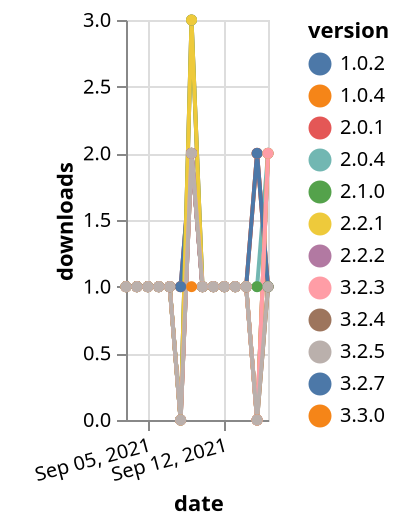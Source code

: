{"$schema": "https://vega.github.io/schema/vega-lite/v5.json", "description": "A simple bar chart with embedded data.", "data": {"values": [{"date": "2021-09-03", "total": 177, "delta": 1, "version": "1.0.4"}, {"date": "2021-09-04", "total": 178, "delta": 1, "version": "1.0.4"}, {"date": "2021-09-05", "total": 179, "delta": 1, "version": "1.0.4"}, {"date": "2021-09-06", "total": 180, "delta": 1, "version": "1.0.4"}, {"date": "2021-09-07", "total": 181, "delta": 1, "version": "1.0.4"}, {"date": "2021-09-08", "total": 182, "delta": 1, "version": "1.0.4"}, {"date": "2021-09-09", "total": 183, "delta": 1, "version": "1.0.4"}, {"date": "2021-09-10", "total": 184, "delta": 1, "version": "1.0.4"}, {"date": "2021-09-11", "total": 185, "delta": 1, "version": "1.0.4"}, {"date": "2021-09-12", "total": 186, "delta": 1, "version": "1.0.4"}, {"date": "2021-09-13", "total": 187, "delta": 1, "version": "1.0.4"}, {"date": "2021-09-14", "total": 188, "delta": 1, "version": "1.0.4"}, {"date": "2021-09-15", "total": 190, "delta": 2, "version": "1.0.4"}, {"date": "2021-09-16", "total": 191, "delta": 1, "version": "1.0.4"}, {"date": "2021-09-03", "total": 146, "delta": 1, "version": "3.2.7"}, {"date": "2021-09-04", "total": 147, "delta": 1, "version": "3.2.7"}, {"date": "2021-09-05", "total": 148, "delta": 1, "version": "3.2.7"}, {"date": "2021-09-06", "total": 149, "delta": 1, "version": "3.2.7"}, {"date": "2021-09-07", "total": 150, "delta": 1, "version": "3.2.7"}, {"date": "2021-09-08", "total": 150, "delta": 0, "version": "3.2.7"}, {"date": "2021-09-09", "total": 152, "delta": 2, "version": "3.2.7"}, {"date": "2021-09-10", "total": 153, "delta": 1, "version": "3.2.7"}, {"date": "2021-09-11", "total": 154, "delta": 1, "version": "3.2.7"}, {"date": "2021-09-12", "total": 155, "delta": 1, "version": "3.2.7"}, {"date": "2021-09-13", "total": 156, "delta": 1, "version": "3.2.7"}, {"date": "2021-09-14", "total": 157, "delta": 1, "version": "3.2.7"}, {"date": "2021-09-15", "total": 157, "delta": 0, "version": "3.2.7"}, {"date": "2021-09-16", "total": 158, "delta": 1, "version": "3.2.7"}, {"date": "2021-09-03", "total": 149, "delta": 1, "version": "2.0.4"}, {"date": "2021-09-04", "total": 150, "delta": 1, "version": "2.0.4"}, {"date": "2021-09-05", "total": 151, "delta": 1, "version": "2.0.4"}, {"date": "2021-09-06", "total": 152, "delta": 1, "version": "2.0.4"}, {"date": "2021-09-07", "total": 153, "delta": 1, "version": "2.0.4"}, {"date": "2021-09-08", "total": 154, "delta": 1, "version": "2.0.4"}, {"date": "2021-09-09", "total": 156, "delta": 2, "version": "2.0.4"}, {"date": "2021-09-10", "total": 157, "delta": 1, "version": "2.0.4"}, {"date": "2021-09-11", "total": 158, "delta": 1, "version": "2.0.4"}, {"date": "2021-09-12", "total": 159, "delta": 1, "version": "2.0.4"}, {"date": "2021-09-13", "total": 160, "delta": 1, "version": "2.0.4"}, {"date": "2021-09-14", "total": 161, "delta": 1, "version": "2.0.4"}, {"date": "2021-09-15", "total": 162, "delta": 1, "version": "2.0.4"}, {"date": "2021-09-16", "total": 164, "delta": 2, "version": "2.0.4"}, {"date": "2021-09-03", "total": 156, "delta": 1, "version": "3.3.0"}, {"date": "2021-09-04", "total": 157, "delta": 1, "version": "3.3.0"}, {"date": "2021-09-05", "total": 158, "delta": 1, "version": "3.3.0"}, {"date": "2021-09-06", "total": 159, "delta": 1, "version": "3.3.0"}, {"date": "2021-09-07", "total": 160, "delta": 1, "version": "3.3.0"}, {"date": "2021-09-08", "total": 160, "delta": 0, "version": "3.3.0"}, {"date": "2021-09-09", "total": 162, "delta": 2, "version": "3.3.0"}, {"date": "2021-09-10", "total": 163, "delta": 1, "version": "3.3.0"}, {"date": "2021-09-11", "total": 164, "delta": 1, "version": "3.3.0"}, {"date": "2021-09-12", "total": 165, "delta": 1, "version": "3.3.0"}, {"date": "2021-09-13", "total": 166, "delta": 1, "version": "3.3.0"}, {"date": "2021-09-14", "total": 167, "delta": 1, "version": "3.3.0"}, {"date": "2021-09-15", "total": 167, "delta": 0, "version": "3.3.0"}, {"date": "2021-09-16", "total": 168, "delta": 1, "version": "3.3.0"}, {"date": "2021-09-03", "total": 155, "delta": 1, "version": "2.0.1"}, {"date": "2021-09-04", "total": 156, "delta": 1, "version": "2.0.1"}, {"date": "2021-09-05", "total": 157, "delta": 1, "version": "2.0.1"}, {"date": "2021-09-06", "total": 158, "delta": 1, "version": "2.0.1"}, {"date": "2021-09-07", "total": 159, "delta": 1, "version": "2.0.1"}, {"date": "2021-09-08", "total": 160, "delta": 1, "version": "2.0.1"}, {"date": "2021-09-09", "total": 162, "delta": 2, "version": "2.0.1"}, {"date": "2021-09-10", "total": 163, "delta": 1, "version": "2.0.1"}, {"date": "2021-09-11", "total": 164, "delta": 1, "version": "2.0.1"}, {"date": "2021-09-12", "total": 165, "delta": 1, "version": "2.0.1"}, {"date": "2021-09-13", "total": 166, "delta": 1, "version": "2.0.1"}, {"date": "2021-09-14", "total": 167, "delta": 1, "version": "2.0.1"}, {"date": "2021-09-15", "total": 169, "delta": 2, "version": "2.0.1"}, {"date": "2021-09-16", "total": 170, "delta": 1, "version": "2.0.1"}, {"date": "2021-09-03", "total": 141, "delta": 1, "version": "3.2.4"}, {"date": "2021-09-04", "total": 142, "delta": 1, "version": "3.2.4"}, {"date": "2021-09-05", "total": 143, "delta": 1, "version": "3.2.4"}, {"date": "2021-09-06", "total": 144, "delta": 1, "version": "3.2.4"}, {"date": "2021-09-07", "total": 145, "delta": 1, "version": "3.2.4"}, {"date": "2021-09-08", "total": 145, "delta": 0, "version": "3.2.4"}, {"date": "2021-09-09", "total": 147, "delta": 2, "version": "3.2.4"}, {"date": "2021-09-10", "total": 148, "delta": 1, "version": "3.2.4"}, {"date": "2021-09-11", "total": 149, "delta": 1, "version": "3.2.4"}, {"date": "2021-09-12", "total": 150, "delta": 1, "version": "3.2.4"}, {"date": "2021-09-13", "total": 151, "delta": 1, "version": "3.2.4"}, {"date": "2021-09-14", "total": 152, "delta": 1, "version": "3.2.4"}, {"date": "2021-09-15", "total": 152, "delta": 0, "version": "3.2.4"}, {"date": "2021-09-16", "total": 154, "delta": 2, "version": "3.2.4"}, {"date": "2021-09-03", "total": 151, "delta": 1, "version": "2.2.2"}, {"date": "2021-09-04", "total": 152, "delta": 1, "version": "2.2.2"}, {"date": "2021-09-05", "total": 153, "delta": 1, "version": "2.2.2"}, {"date": "2021-09-06", "total": 154, "delta": 1, "version": "2.2.2"}, {"date": "2021-09-07", "total": 155, "delta": 1, "version": "2.2.2"}, {"date": "2021-09-08", "total": 155, "delta": 0, "version": "2.2.2"}, {"date": "2021-09-09", "total": 158, "delta": 3, "version": "2.2.2"}, {"date": "2021-09-10", "total": 159, "delta": 1, "version": "2.2.2"}, {"date": "2021-09-11", "total": 160, "delta": 1, "version": "2.2.2"}, {"date": "2021-09-12", "total": 161, "delta": 1, "version": "2.2.2"}, {"date": "2021-09-13", "total": 162, "delta": 1, "version": "2.2.2"}, {"date": "2021-09-14", "total": 163, "delta": 1, "version": "2.2.2"}, {"date": "2021-09-15", "total": 163, "delta": 0, "version": "2.2.2"}, {"date": "2021-09-16", "total": 165, "delta": 2, "version": "2.2.2"}, {"date": "2021-09-03", "total": 181, "delta": 1, "version": "1.0.2"}, {"date": "2021-09-04", "total": 182, "delta": 1, "version": "1.0.2"}, {"date": "2021-09-05", "total": 183, "delta": 1, "version": "1.0.2"}, {"date": "2021-09-06", "total": 184, "delta": 1, "version": "1.0.2"}, {"date": "2021-09-07", "total": 185, "delta": 1, "version": "1.0.2"}, {"date": "2021-09-08", "total": 186, "delta": 1, "version": "1.0.2"}, {"date": "2021-09-09", "total": 188, "delta": 2, "version": "1.0.2"}, {"date": "2021-09-10", "total": 189, "delta": 1, "version": "1.0.2"}, {"date": "2021-09-11", "total": 190, "delta": 1, "version": "1.0.2"}, {"date": "2021-09-12", "total": 191, "delta": 1, "version": "1.0.2"}, {"date": "2021-09-13", "total": 192, "delta": 1, "version": "1.0.2"}, {"date": "2021-09-14", "total": 193, "delta": 1, "version": "1.0.2"}, {"date": "2021-09-15", "total": 195, "delta": 2, "version": "1.0.2"}, {"date": "2021-09-16", "total": 196, "delta": 1, "version": "1.0.2"}, {"date": "2021-09-03", "total": 153, "delta": 1, "version": "2.1.0"}, {"date": "2021-09-04", "total": 154, "delta": 1, "version": "2.1.0"}, {"date": "2021-09-05", "total": 155, "delta": 1, "version": "2.1.0"}, {"date": "2021-09-06", "total": 156, "delta": 1, "version": "2.1.0"}, {"date": "2021-09-07", "total": 157, "delta": 1, "version": "2.1.0"}, {"date": "2021-09-08", "total": 157, "delta": 0, "version": "2.1.0"}, {"date": "2021-09-09", "total": 160, "delta": 3, "version": "2.1.0"}, {"date": "2021-09-10", "total": 161, "delta": 1, "version": "2.1.0"}, {"date": "2021-09-11", "total": 162, "delta": 1, "version": "2.1.0"}, {"date": "2021-09-12", "total": 163, "delta": 1, "version": "2.1.0"}, {"date": "2021-09-13", "total": 164, "delta": 1, "version": "2.1.0"}, {"date": "2021-09-14", "total": 165, "delta": 1, "version": "2.1.0"}, {"date": "2021-09-15", "total": 166, "delta": 1, "version": "2.1.0"}, {"date": "2021-09-16", "total": 167, "delta": 1, "version": "2.1.0"}, {"date": "2021-09-03", "total": 149, "delta": 1, "version": "2.2.1"}, {"date": "2021-09-04", "total": 150, "delta": 1, "version": "2.2.1"}, {"date": "2021-09-05", "total": 151, "delta": 1, "version": "2.2.1"}, {"date": "2021-09-06", "total": 152, "delta": 1, "version": "2.2.1"}, {"date": "2021-09-07", "total": 153, "delta": 1, "version": "2.2.1"}, {"date": "2021-09-08", "total": 153, "delta": 0, "version": "2.2.1"}, {"date": "2021-09-09", "total": 156, "delta": 3, "version": "2.2.1"}, {"date": "2021-09-10", "total": 157, "delta": 1, "version": "2.2.1"}, {"date": "2021-09-11", "total": 158, "delta": 1, "version": "2.2.1"}, {"date": "2021-09-12", "total": 159, "delta": 1, "version": "2.2.1"}, {"date": "2021-09-13", "total": 160, "delta": 1, "version": "2.2.1"}, {"date": "2021-09-14", "total": 161, "delta": 1, "version": "2.2.1"}, {"date": "2021-09-15", "total": 161, "delta": 0, "version": "2.2.1"}, {"date": "2021-09-16", "total": 163, "delta": 2, "version": "2.2.1"}, {"date": "2021-09-03", "total": 154, "delta": 1, "version": "3.2.3"}, {"date": "2021-09-04", "total": 155, "delta": 1, "version": "3.2.3"}, {"date": "2021-09-05", "total": 156, "delta": 1, "version": "3.2.3"}, {"date": "2021-09-06", "total": 157, "delta": 1, "version": "3.2.3"}, {"date": "2021-09-07", "total": 158, "delta": 1, "version": "3.2.3"}, {"date": "2021-09-08", "total": 158, "delta": 0, "version": "3.2.3"}, {"date": "2021-09-09", "total": 160, "delta": 2, "version": "3.2.3"}, {"date": "2021-09-10", "total": 161, "delta": 1, "version": "3.2.3"}, {"date": "2021-09-11", "total": 162, "delta": 1, "version": "3.2.3"}, {"date": "2021-09-12", "total": 163, "delta": 1, "version": "3.2.3"}, {"date": "2021-09-13", "total": 164, "delta": 1, "version": "3.2.3"}, {"date": "2021-09-14", "total": 165, "delta": 1, "version": "3.2.3"}, {"date": "2021-09-15", "total": 165, "delta": 0, "version": "3.2.3"}, {"date": "2021-09-16", "total": 167, "delta": 2, "version": "3.2.3"}, {"date": "2021-09-03", "total": 142, "delta": 1, "version": "3.2.5"}, {"date": "2021-09-04", "total": 143, "delta": 1, "version": "3.2.5"}, {"date": "2021-09-05", "total": 144, "delta": 1, "version": "3.2.5"}, {"date": "2021-09-06", "total": 145, "delta": 1, "version": "3.2.5"}, {"date": "2021-09-07", "total": 146, "delta": 1, "version": "3.2.5"}, {"date": "2021-09-08", "total": 146, "delta": 0, "version": "3.2.5"}, {"date": "2021-09-09", "total": 148, "delta": 2, "version": "3.2.5"}, {"date": "2021-09-10", "total": 149, "delta": 1, "version": "3.2.5"}, {"date": "2021-09-11", "total": 150, "delta": 1, "version": "3.2.5"}, {"date": "2021-09-12", "total": 151, "delta": 1, "version": "3.2.5"}, {"date": "2021-09-13", "total": 152, "delta": 1, "version": "3.2.5"}, {"date": "2021-09-14", "total": 153, "delta": 1, "version": "3.2.5"}, {"date": "2021-09-15", "total": 153, "delta": 0, "version": "3.2.5"}, {"date": "2021-09-16", "total": 154, "delta": 1, "version": "3.2.5"}]}, "width": "container", "mark": {"type": "line", "point": {"filled": true}}, "encoding": {"x": {"field": "date", "type": "temporal", "timeUnit": "yearmonthdate", "title": "date", "axis": {"labelAngle": -15}}, "y": {"field": "delta", "type": "quantitative", "title": "downloads"}, "color": {"field": "version", "type": "nominal"}, "tooltip": {"field": "delta"}}}